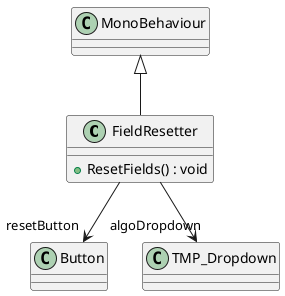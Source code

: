@startuml
class FieldResetter {
    + ResetFields() : void
}
MonoBehaviour <|-- FieldResetter
FieldResetter --> "resetButton" Button
FieldResetter --> "algoDropdown" TMP_Dropdown
@enduml
